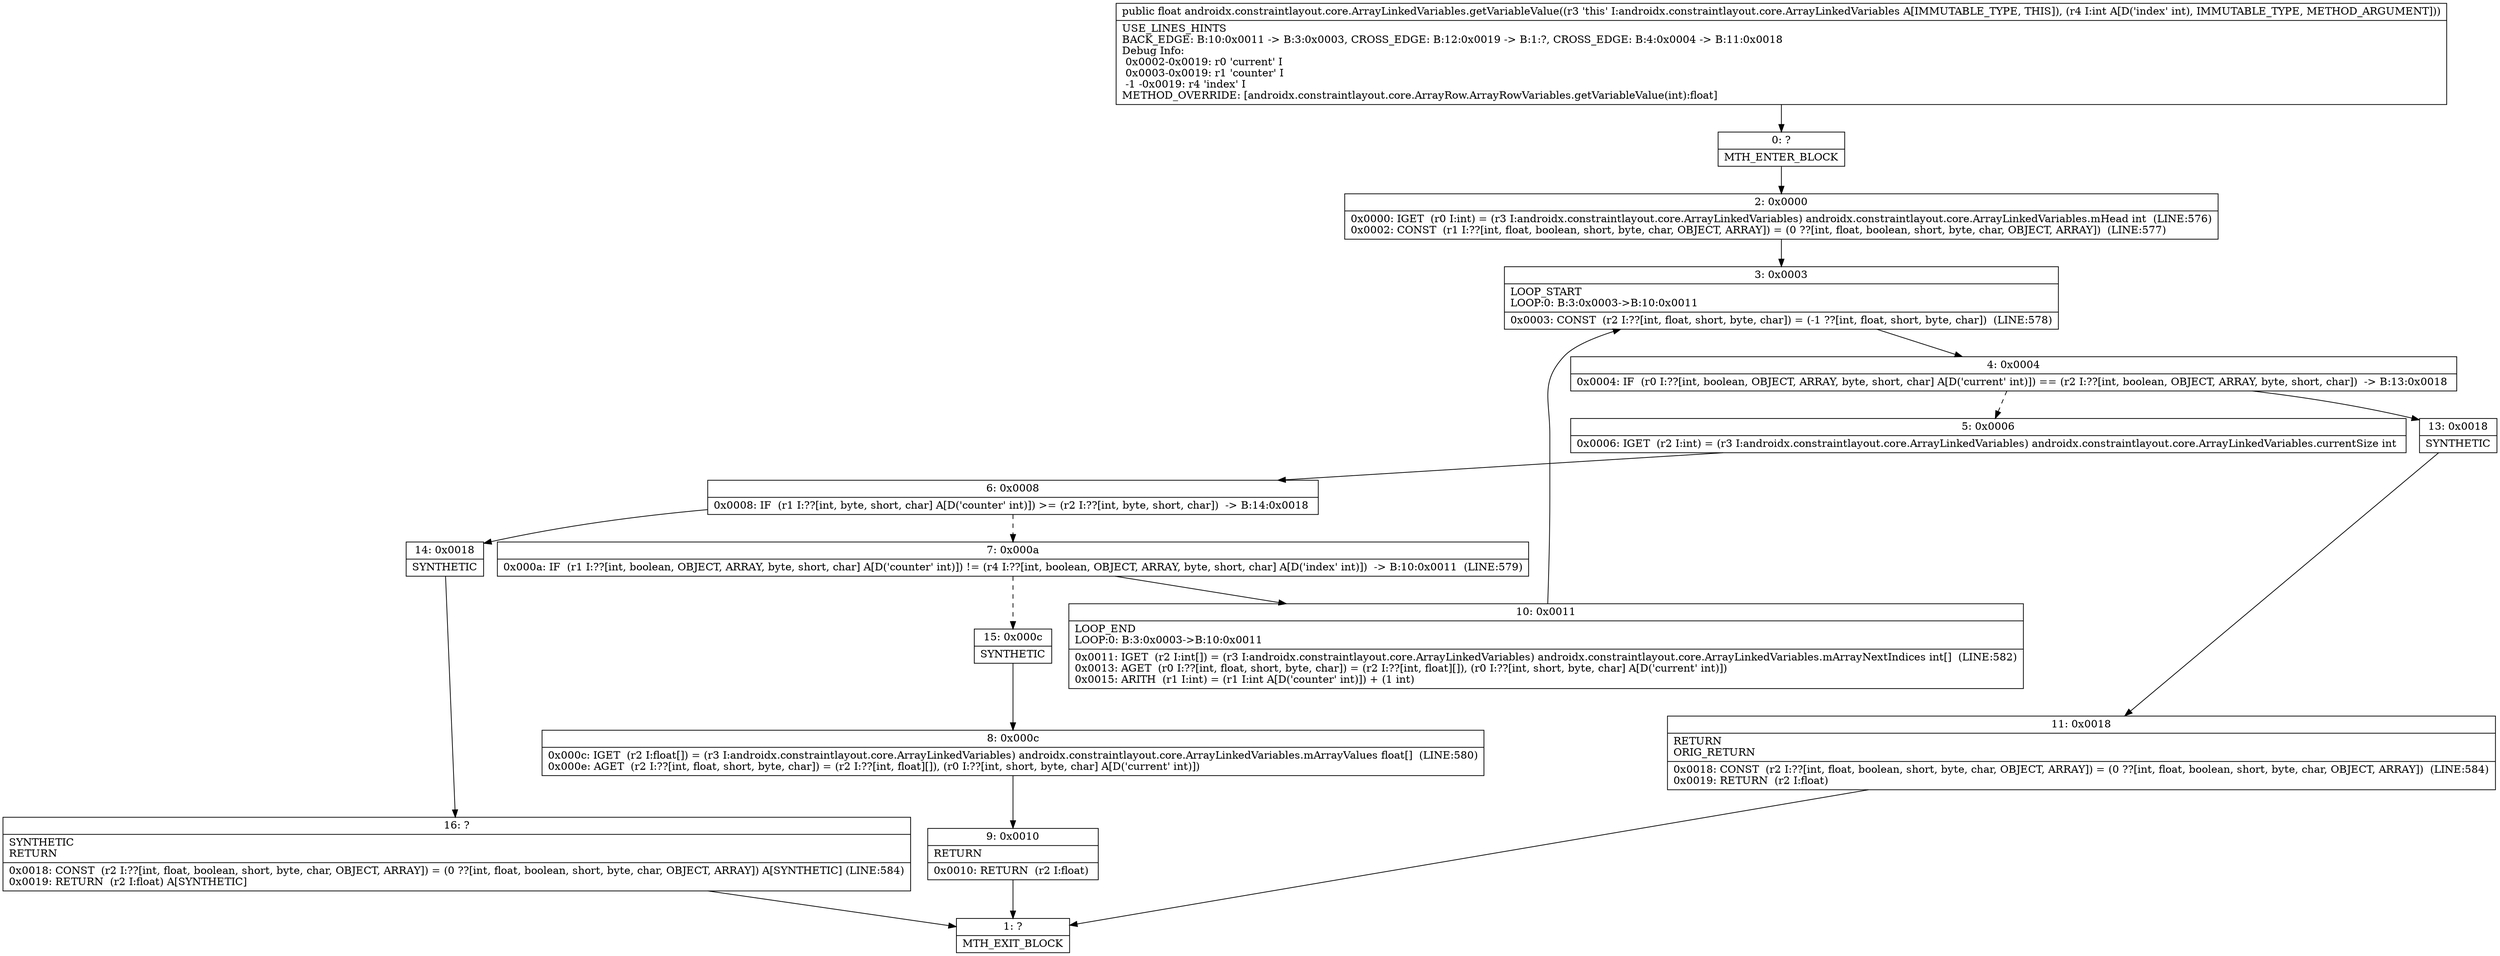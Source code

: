 digraph "CFG forandroidx.constraintlayout.core.ArrayLinkedVariables.getVariableValue(I)F" {
Node_0 [shape=record,label="{0\:\ ?|MTH_ENTER_BLOCK\l}"];
Node_2 [shape=record,label="{2\:\ 0x0000|0x0000: IGET  (r0 I:int) = (r3 I:androidx.constraintlayout.core.ArrayLinkedVariables) androidx.constraintlayout.core.ArrayLinkedVariables.mHead int  (LINE:576)\l0x0002: CONST  (r1 I:??[int, float, boolean, short, byte, char, OBJECT, ARRAY]) = (0 ??[int, float, boolean, short, byte, char, OBJECT, ARRAY])  (LINE:577)\l}"];
Node_3 [shape=record,label="{3\:\ 0x0003|LOOP_START\lLOOP:0: B:3:0x0003\-\>B:10:0x0011\l|0x0003: CONST  (r2 I:??[int, float, short, byte, char]) = (\-1 ??[int, float, short, byte, char])  (LINE:578)\l}"];
Node_4 [shape=record,label="{4\:\ 0x0004|0x0004: IF  (r0 I:??[int, boolean, OBJECT, ARRAY, byte, short, char] A[D('current' int)]) == (r2 I:??[int, boolean, OBJECT, ARRAY, byte, short, char])  \-\> B:13:0x0018 \l}"];
Node_5 [shape=record,label="{5\:\ 0x0006|0x0006: IGET  (r2 I:int) = (r3 I:androidx.constraintlayout.core.ArrayLinkedVariables) androidx.constraintlayout.core.ArrayLinkedVariables.currentSize int \l}"];
Node_6 [shape=record,label="{6\:\ 0x0008|0x0008: IF  (r1 I:??[int, byte, short, char] A[D('counter' int)]) \>= (r2 I:??[int, byte, short, char])  \-\> B:14:0x0018 \l}"];
Node_7 [shape=record,label="{7\:\ 0x000a|0x000a: IF  (r1 I:??[int, boolean, OBJECT, ARRAY, byte, short, char] A[D('counter' int)]) != (r4 I:??[int, boolean, OBJECT, ARRAY, byte, short, char] A[D('index' int)])  \-\> B:10:0x0011  (LINE:579)\l}"];
Node_10 [shape=record,label="{10\:\ 0x0011|LOOP_END\lLOOP:0: B:3:0x0003\-\>B:10:0x0011\l|0x0011: IGET  (r2 I:int[]) = (r3 I:androidx.constraintlayout.core.ArrayLinkedVariables) androidx.constraintlayout.core.ArrayLinkedVariables.mArrayNextIndices int[]  (LINE:582)\l0x0013: AGET  (r0 I:??[int, float, short, byte, char]) = (r2 I:??[int, float][]), (r0 I:??[int, short, byte, char] A[D('current' int)]) \l0x0015: ARITH  (r1 I:int) = (r1 I:int A[D('counter' int)]) + (1 int) \l}"];
Node_15 [shape=record,label="{15\:\ 0x000c|SYNTHETIC\l}"];
Node_8 [shape=record,label="{8\:\ 0x000c|0x000c: IGET  (r2 I:float[]) = (r3 I:androidx.constraintlayout.core.ArrayLinkedVariables) androidx.constraintlayout.core.ArrayLinkedVariables.mArrayValues float[]  (LINE:580)\l0x000e: AGET  (r2 I:??[int, float, short, byte, char]) = (r2 I:??[int, float][]), (r0 I:??[int, short, byte, char] A[D('current' int)]) \l}"];
Node_9 [shape=record,label="{9\:\ 0x0010|RETURN\l|0x0010: RETURN  (r2 I:float) \l}"];
Node_1 [shape=record,label="{1\:\ ?|MTH_EXIT_BLOCK\l}"];
Node_14 [shape=record,label="{14\:\ 0x0018|SYNTHETIC\l}"];
Node_16 [shape=record,label="{16\:\ ?|SYNTHETIC\lRETURN\l|0x0018: CONST  (r2 I:??[int, float, boolean, short, byte, char, OBJECT, ARRAY]) = (0 ??[int, float, boolean, short, byte, char, OBJECT, ARRAY]) A[SYNTHETIC] (LINE:584)\l0x0019: RETURN  (r2 I:float) A[SYNTHETIC]\l}"];
Node_13 [shape=record,label="{13\:\ 0x0018|SYNTHETIC\l}"];
Node_11 [shape=record,label="{11\:\ 0x0018|RETURN\lORIG_RETURN\l|0x0018: CONST  (r2 I:??[int, float, boolean, short, byte, char, OBJECT, ARRAY]) = (0 ??[int, float, boolean, short, byte, char, OBJECT, ARRAY])  (LINE:584)\l0x0019: RETURN  (r2 I:float) \l}"];
MethodNode[shape=record,label="{public float androidx.constraintlayout.core.ArrayLinkedVariables.getVariableValue((r3 'this' I:androidx.constraintlayout.core.ArrayLinkedVariables A[IMMUTABLE_TYPE, THIS]), (r4 I:int A[D('index' int), IMMUTABLE_TYPE, METHOD_ARGUMENT]))  | USE_LINES_HINTS\lBACK_EDGE: B:10:0x0011 \-\> B:3:0x0003, CROSS_EDGE: B:12:0x0019 \-\> B:1:?, CROSS_EDGE: B:4:0x0004 \-\> B:11:0x0018\lDebug Info:\l  0x0002\-0x0019: r0 'current' I\l  0x0003\-0x0019: r1 'counter' I\l  \-1 \-0x0019: r4 'index' I\lMETHOD_OVERRIDE: [androidx.constraintlayout.core.ArrayRow.ArrayRowVariables.getVariableValue(int):float]\l}"];
MethodNode -> Node_0;Node_0 -> Node_2;
Node_2 -> Node_3;
Node_3 -> Node_4;
Node_4 -> Node_5[style=dashed];
Node_4 -> Node_13;
Node_5 -> Node_6;
Node_6 -> Node_7[style=dashed];
Node_6 -> Node_14;
Node_7 -> Node_10;
Node_7 -> Node_15[style=dashed];
Node_10 -> Node_3;
Node_15 -> Node_8;
Node_8 -> Node_9;
Node_9 -> Node_1;
Node_14 -> Node_16;
Node_16 -> Node_1;
Node_13 -> Node_11;
Node_11 -> Node_1;
}

